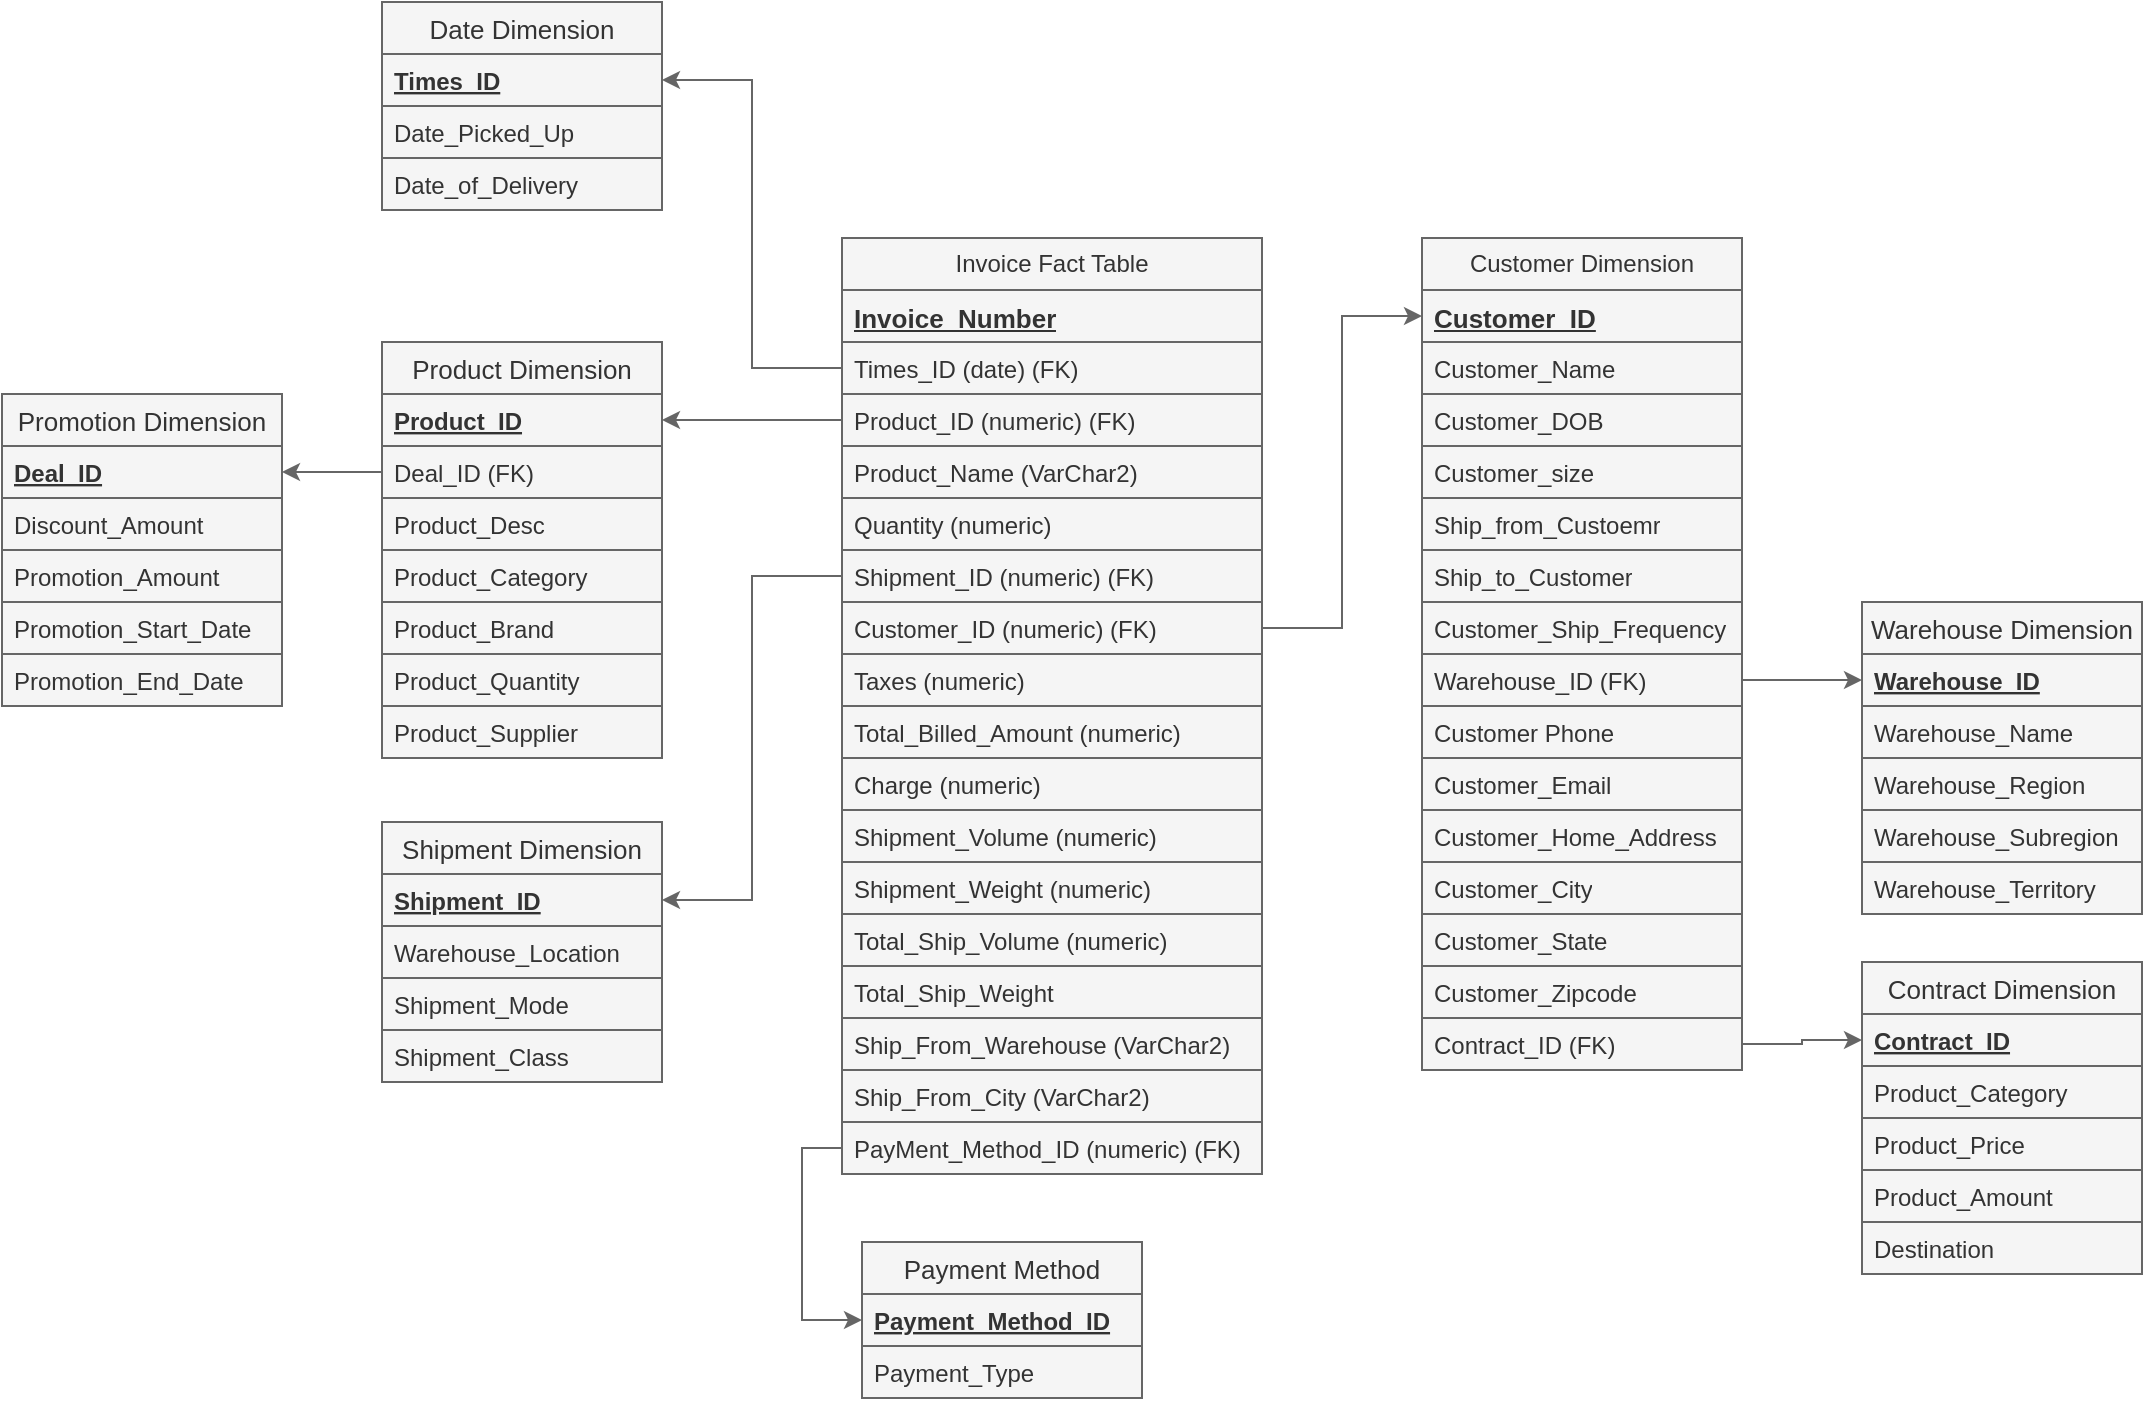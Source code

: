 <mxfile version="13.10.0" type="embed">
    <diagram id="ZXTi5td6yAYdz9lpSQaB" name="Page-1">
        <mxGraphModel dx="900" dy="603" grid="1" gridSize="10" guides="1" tooltips="1" connect="1" arrows="1" fold="1" page="1" pageScale="1" pageWidth="1100" pageHeight="850" math="0" shadow="0">
            <root>
                <mxCell id="0"/>
                <mxCell id="1" parent="0"/>
                <mxCell id="3" value="Customer Dimension" style="swimlane;fontStyle=0;childLayout=stackLayout;horizontal=1;startSize=26;fillColor=#f5f5f5;horizontalStack=0;resizeParent=1;resizeParentMax=0;resizeLast=0;collapsible=1;marginBottom=0;whiteSpace=wrap;spacing=2;strokeColor=#666666;fontColor=#333333;" parent="1" vertex="1">
                    <mxGeometry x="720" y="128" width="160" height="416" as="geometry"/>
                </mxCell>
                <mxCell id="4" value="Customer_ID" style="text;strokeColor=#666666;fillColor=#f5f5f5;align=left;verticalAlign=top;spacingLeft=4;spacingRight=4;overflow=hidden;rotatable=0;points=[[0,0.5],[1,0.5]];portConstraint=eastwest;fontStyle=5;fontSize=13;labelBackgroundColor=none;whiteSpace=wrap;spacing=2;fontColor=#333333;" parent="3" vertex="1">
                    <mxGeometry y="26" width="160" height="26" as="geometry"/>
                </mxCell>
                <mxCell id="5" value="Customer_Name" style="text;strokeColor=#666666;fillColor=#f5f5f5;align=left;verticalAlign=top;spacingLeft=4;spacingRight=4;overflow=hidden;rotatable=0;points=[[0,0.5],[1,0.5]];portConstraint=eastwest;whiteSpace=wrap;spacing=2;fontColor=#333333;" parent="3" vertex="1">
                    <mxGeometry y="52" width="160" height="26" as="geometry"/>
                </mxCell>
                <mxCell id="6" value="Customer_DOB" style="text;strokeColor=#666666;fillColor=#f5f5f5;align=left;verticalAlign=top;spacingLeft=4;spacingRight=4;overflow=hidden;rotatable=0;points=[[0,0.5],[1,0.5]];portConstraint=eastwest;whiteSpace=wrap;spacing=2;fontColor=#333333;" parent="3" vertex="1">
                    <mxGeometry y="78" width="160" height="26" as="geometry"/>
                </mxCell>
                <mxCell id="7" value="Customer_size" style="text;strokeColor=#666666;fillColor=#f5f5f5;align=left;verticalAlign=top;spacingLeft=4;spacingRight=4;overflow=hidden;rotatable=0;points=[[0,0.5],[1,0.5]];portConstraint=eastwest;whiteSpace=wrap;spacing=2;fontColor=#333333;" parent="3" vertex="1">
                    <mxGeometry y="104" width="160" height="26" as="geometry"/>
                </mxCell>
                <mxCell id="16" value="Ship_from_Custoemr" style="text;strokeColor=#666666;fillColor=#f5f5f5;align=left;verticalAlign=top;spacingLeft=4;spacingRight=4;overflow=hidden;rotatable=0;points=[[0,0.5],[1,0.5]];portConstraint=eastwest;whiteSpace=wrap;spacing=2;fontColor=#333333;" parent="3" vertex="1">
                    <mxGeometry y="130" width="160" height="26" as="geometry"/>
                </mxCell>
                <mxCell id="14" value="Ship_to_Customer" style="text;strokeColor=#666666;fillColor=#f5f5f5;align=left;verticalAlign=top;spacingLeft=4;spacingRight=4;overflow=hidden;rotatable=0;points=[[0,0.5],[1,0.5]];portConstraint=eastwest;whiteSpace=wrap;spacing=2;fontColor=#333333;" parent="3" vertex="1">
                    <mxGeometry y="156" width="160" height="26" as="geometry"/>
                </mxCell>
                <mxCell id="15" value="Customer_Ship_Frequency" style="text;strokeColor=#666666;fillColor=#f5f5f5;align=left;verticalAlign=top;spacingLeft=4;spacingRight=4;overflow=hidden;rotatable=0;points=[[0,0.5],[1,0.5]];portConstraint=eastwest;whiteSpace=wrap;spacing=2;fontColor=#333333;" parent="3" vertex="1">
                    <mxGeometry y="182" width="160" height="26" as="geometry"/>
                </mxCell>
                <mxCell id="12" value="Warehouse_ID (FK)" style="text;strokeColor=#666666;fillColor=#f5f5f5;align=left;verticalAlign=top;spacingLeft=4;spacingRight=4;overflow=hidden;rotatable=0;points=[[0,0.5],[1,0.5]];portConstraint=eastwest;whiteSpace=wrap;spacing=2;fontColor=#333333;" parent="3" vertex="1">
                    <mxGeometry y="208" width="160" height="26" as="geometry"/>
                </mxCell>
                <mxCell id="11" value="Customer Phone" style="text;strokeColor=#666666;fillColor=#f5f5f5;align=left;verticalAlign=top;spacingLeft=4;spacingRight=4;overflow=hidden;rotatable=0;points=[[0,0.5],[1,0.5]];portConstraint=eastwest;whiteSpace=wrap;spacing=2;fontColor=#333333;" parent="3" vertex="1">
                    <mxGeometry y="234" width="160" height="26" as="geometry"/>
                </mxCell>
                <mxCell id="9" value="Customer_Email" style="text;strokeColor=#666666;fillColor=#f5f5f5;align=left;verticalAlign=top;spacingLeft=4;spacingRight=4;overflow=hidden;rotatable=0;points=[[0,0.5],[1,0.5]];portConstraint=eastwest;whiteSpace=wrap;spacing=2;fontColor=#333333;" parent="3" vertex="1">
                    <mxGeometry y="260" width="160" height="26" as="geometry"/>
                </mxCell>
                <mxCell id="8" value="Customer_Home_Address" style="text;strokeColor=#666666;fillColor=#f5f5f5;align=left;verticalAlign=top;spacingLeft=4;spacingRight=4;overflow=hidden;rotatable=0;points=[[0,0.5],[1,0.5]];portConstraint=eastwest;whiteSpace=wrap;spacing=2;fontColor=#333333;" parent="3" vertex="1">
                    <mxGeometry y="286" width="160" height="26" as="geometry"/>
                </mxCell>
                <mxCell id="13" value="Customer_City" style="text;strokeColor=#666666;fillColor=#f5f5f5;align=left;verticalAlign=top;spacingLeft=4;spacingRight=4;overflow=hidden;rotatable=0;points=[[0,0.5],[1,0.5]];portConstraint=eastwest;whiteSpace=wrap;spacing=2;fontColor=#333333;" parent="3" vertex="1">
                    <mxGeometry y="312" width="160" height="26" as="geometry"/>
                </mxCell>
                <mxCell id="19" value="Customer_State" style="text;strokeColor=#666666;fillColor=#f5f5f5;align=left;verticalAlign=top;spacingLeft=4;spacingRight=4;overflow=hidden;rotatable=0;points=[[0,0.5],[1,0.5]];portConstraint=eastwest;whiteSpace=wrap;spacing=2;fontColor=#333333;" parent="3" vertex="1">
                    <mxGeometry y="338" width="160" height="26" as="geometry"/>
                </mxCell>
                <mxCell id="18" value="Customer_Zipcode" style="text;strokeColor=#666666;fillColor=#f5f5f5;align=left;verticalAlign=top;spacingLeft=4;spacingRight=4;overflow=hidden;rotatable=0;points=[[0,0.5],[1,0.5]];portConstraint=eastwest;whiteSpace=wrap;spacing=2;fontColor=#333333;" parent="3" vertex="1">
                    <mxGeometry y="364" width="160" height="26" as="geometry"/>
                </mxCell>
                <mxCell id="10" value="Contract_ID (FK)" style="text;strokeColor=#666666;fillColor=#f5f5f5;align=left;verticalAlign=top;spacingLeft=4;spacingRight=4;overflow=hidden;rotatable=0;points=[[0,0.5],[1,0.5]];portConstraint=eastwest;whiteSpace=wrap;spacing=2;fontColor=#333333;" parent="3" vertex="1">
                    <mxGeometry y="390" width="160" height="26" as="geometry"/>
                </mxCell>
                <mxCell id="20" value="Invoice Fact Table" style="swimlane;fontStyle=0;childLayout=stackLayout;horizontal=1;startSize=26;fillColor=#f5f5f5;horizontalStack=0;resizeParent=1;resizeParentMax=0;resizeLast=0;collapsible=1;marginBottom=0;whiteSpace=wrap;spacing=2;strokeColor=#666666;fontColor=#333333;" parent="1" vertex="1">
                    <mxGeometry x="430" y="128" width="210" height="468" as="geometry"/>
                </mxCell>
                <mxCell id="21" value="Invoice_Number" style="text;strokeColor=#666666;fillColor=#f5f5f5;align=left;verticalAlign=top;spacingLeft=4;spacingRight=4;overflow=hidden;rotatable=0;points=[[0,0.5],[1,0.5]];portConstraint=eastwest;fontStyle=5;fontSize=13;labelBackgroundColor=none;whiteSpace=wrap;spacing=2;fontColor=#333333;" parent="20" vertex="1">
                    <mxGeometry y="26" width="210" height="26" as="geometry"/>
                </mxCell>
                <mxCell id="22" value="Times_ID (date) (FK)" style="text;strokeColor=#666666;fillColor=#f5f5f5;align=left;verticalAlign=top;spacingLeft=4;spacingRight=4;overflow=hidden;rotatable=0;points=[[0,0.5],[1,0.5]];portConstraint=eastwest;whiteSpace=wrap;spacing=2;fontColor=#333333;" parent="20" vertex="1">
                    <mxGeometry y="52" width="210" height="26" as="geometry"/>
                </mxCell>
                <mxCell id="23" value="Product_ID (numeric) (FK)" style="text;strokeColor=#666666;fillColor=#f5f5f5;align=left;verticalAlign=top;spacingLeft=4;spacingRight=4;overflow=hidden;rotatable=0;points=[[0,0.5],[1,0.5]];portConstraint=eastwest;whiteSpace=wrap;spacing=2;fontColor=#333333;" parent="20" vertex="1">
                    <mxGeometry y="78" width="210" height="26" as="geometry"/>
                </mxCell>
                <mxCell id="24" value="Product_Name (VarChar2)" style="text;strokeColor=#666666;fillColor=#f5f5f5;align=left;verticalAlign=top;spacingLeft=4;spacingRight=4;overflow=hidden;rotatable=0;points=[[0,0.5],[1,0.5]];portConstraint=eastwest;whiteSpace=wrap;spacing=2;fontColor=#333333;" parent="20" vertex="1">
                    <mxGeometry y="104" width="210" height="26" as="geometry"/>
                </mxCell>
                <mxCell id="25" value="Quantity (numeric)" style="text;strokeColor=#666666;fillColor=#f5f5f5;align=left;verticalAlign=top;spacingLeft=4;spacingRight=4;overflow=hidden;rotatable=0;points=[[0,0.5],[1,0.5]];portConstraint=eastwest;whiteSpace=wrap;spacing=2;fontColor=#333333;" parent="20" vertex="1">
                    <mxGeometry y="130" width="210" height="26" as="geometry"/>
                </mxCell>
                <mxCell id="26" value="Shipment_ID (numeric) (FK)" style="text;strokeColor=#666666;fillColor=#f5f5f5;align=left;verticalAlign=top;spacingLeft=4;spacingRight=4;overflow=hidden;rotatable=0;points=[[0,0.5],[1,0.5]];portConstraint=eastwest;whiteSpace=wrap;spacing=2;fontColor=#333333;" parent="20" vertex="1">
                    <mxGeometry y="156" width="210" height="26" as="geometry"/>
                </mxCell>
                <mxCell id="27" value="Customer_ID (numeric) (FK)" style="text;strokeColor=#666666;fillColor=#f5f5f5;align=left;verticalAlign=top;spacingLeft=4;spacingRight=4;overflow=hidden;rotatable=0;points=[[0,0.5],[1,0.5]];portConstraint=eastwest;whiteSpace=wrap;spacing=2;fontColor=#333333;" parent="20" vertex="1">
                    <mxGeometry y="182" width="210" height="26" as="geometry"/>
                </mxCell>
                <mxCell id="28" value="Taxes (numeric)" style="text;strokeColor=#666666;fillColor=#f5f5f5;align=left;verticalAlign=top;spacingLeft=4;spacingRight=4;overflow=hidden;rotatable=0;points=[[0,0.5],[1,0.5]];portConstraint=eastwest;whiteSpace=wrap;spacing=2;fontColor=#333333;" parent="20" vertex="1">
                    <mxGeometry y="208" width="210" height="26" as="geometry"/>
                </mxCell>
                <mxCell id="29" value="Total_Billed_Amount (numeric)" style="text;strokeColor=#666666;fillColor=#f5f5f5;align=left;verticalAlign=top;spacingLeft=4;spacingRight=4;overflow=hidden;rotatable=0;points=[[0,0.5],[1,0.5]];portConstraint=eastwest;whiteSpace=wrap;spacing=2;fontColor=#333333;" parent="20" vertex="1">
                    <mxGeometry y="234" width="210" height="26" as="geometry"/>
                </mxCell>
                <mxCell id="30" value="Charge (numeric)" style="text;strokeColor=#666666;fillColor=#f5f5f5;align=left;verticalAlign=top;spacingLeft=4;spacingRight=4;overflow=hidden;rotatable=0;points=[[0,0.5],[1,0.5]];portConstraint=eastwest;whiteSpace=wrap;spacing=2;fontColor=#333333;" parent="20" vertex="1">
                    <mxGeometry y="260" width="210" height="26" as="geometry"/>
                </mxCell>
                <mxCell id="31" value="Shipment_Volume (numeric)" style="text;strokeColor=#666666;fillColor=#f5f5f5;align=left;verticalAlign=top;spacingLeft=4;spacingRight=4;overflow=hidden;rotatable=0;points=[[0,0.5],[1,0.5]];portConstraint=eastwest;whiteSpace=wrap;spacing=2;fontColor=#333333;" parent="20" vertex="1">
                    <mxGeometry y="286" width="210" height="26" as="geometry"/>
                </mxCell>
                <mxCell id="32" value="Shipment_Weight (numeric)" style="text;strokeColor=#666666;fillColor=#f5f5f5;align=left;verticalAlign=top;spacingLeft=4;spacingRight=4;overflow=hidden;rotatable=0;points=[[0,0.5],[1,0.5]];portConstraint=eastwest;whiteSpace=wrap;spacing=2;fontColor=#333333;" parent="20" vertex="1">
                    <mxGeometry y="312" width="210" height="26" as="geometry"/>
                </mxCell>
                <mxCell id="33" value="Total_Ship_Volume (numeric)" style="text;strokeColor=#666666;fillColor=#f5f5f5;align=left;verticalAlign=top;spacingLeft=4;spacingRight=4;overflow=hidden;rotatable=0;points=[[0,0.5],[1,0.5]];portConstraint=eastwest;whiteSpace=wrap;spacing=2;fontColor=#333333;" parent="20" vertex="1">
                    <mxGeometry y="338" width="210" height="26" as="geometry"/>
                </mxCell>
                <mxCell id="35" value="Total_Ship_Weight" style="text;strokeColor=#666666;fillColor=#f5f5f5;align=left;verticalAlign=top;spacingLeft=4;spacingRight=4;overflow=hidden;rotatable=0;points=[[0,0.5],[1,0.5]];portConstraint=eastwest;whiteSpace=wrap;spacing=2;fontColor=#333333;" parent="20" vertex="1">
                    <mxGeometry y="364" width="210" height="26" as="geometry"/>
                </mxCell>
                <mxCell id="34" value="Ship_From_Warehouse (VarChar2)" style="text;strokeColor=#666666;fillColor=#f5f5f5;align=left;verticalAlign=top;spacingLeft=4;spacingRight=4;overflow=hidden;rotatable=0;points=[[0,0.5],[1,0.5]];portConstraint=eastwest;whiteSpace=wrap;spacing=2;fontColor=#333333;" parent="20" vertex="1">
                    <mxGeometry y="390" width="210" height="26" as="geometry"/>
                </mxCell>
                <mxCell id="36" value="Ship_From_City (VarChar2)" style="text;strokeColor=#666666;fillColor=#f5f5f5;align=left;verticalAlign=top;spacingLeft=4;spacingRight=4;overflow=hidden;rotatable=0;points=[[0,0.5],[1,0.5]];portConstraint=eastwest;whiteSpace=wrap;spacing=2;fontColor=#333333;" parent="20" vertex="1">
                    <mxGeometry y="416" width="210" height="26" as="geometry"/>
                </mxCell>
                <mxCell id="37" value="PayMent_Method_ID (numeric) (FK)" style="text;strokeColor=#666666;fillColor=#f5f5f5;align=left;verticalAlign=top;spacingLeft=4;spacingRight=4;overflow=hidden;rotatable=0;points=[[0,0.5],[1,0.5]];portConstraint=eastwest;whiteSpace=wrap;spacing=2;fontColor=#333333;" parent="20" vertex="1">
                    <mxGeometry y="442" width="210" height="26" as="geometry"/>
                </mxCell>
                <mxCell id="38" value="Warehouse Dimension" style="swimlane;fontStyle=0;childLayout=stackLayout;horizontal=1;startSize=26;fillColor=#f5f5f5;horizontalStack=0;resizeParent=1;resizeParentMax=0;resizeLast=0;collapsible=1;marginBottom=0;labelBackgroundColor=none;fontSize=13;strokeColor=#666666;fontColor=#333333;" parent="1" vertex="1">
                    <mxGeometry x="940" y="310" width="140" height="156" as="geometry"/>
                </mxCell>
                <mxCell id="39" value="Warehouse_ID" style="text;strokeColor=#666666;fillColor=#f5f5f5;align=left;verticalAlign=top;spacingLeft=4;spacingRight=4;overflow=hidden;rotatable=0;points=[[0,0.5],[1,0.5]];portConstraint=eastwest;fontStyle=5;fontColor=#333333;" parent="38" vertex="1">
                    <mxGeometry y="26" width="140" height="26" as="geometry"/>
                </mxCell>
                <mxCell id="40" value="Warehouse_Name" style="text;strokeColor=#666666;fillColor=#f5f5f5;align=left;verticalAlign=top;spacingLeft=4;spacingRight=4;overflow=hidden;rotatable=0;points=[[0,0.5],[1,0.5]];portConstraint=eastwest;fontColor=#333333;" parent="38" vertex="1">
                    <mxGeometry y="52" width="140" height="26" as="geometry"/>
                </mxCell>
                <mxCell id="41" value="Warehouse_Region" style="text;strokeColor=#666666;fillColor=#f5f5f5;align=left;verticalAlign=top;spacingLeft=4;spacingRight=4;overflow=hidden;rotatable=0;points=[[0,0.5],[1,0.5]];portConstraint=eastwest;fontColor=#333333;" parent="38" vertex="1">
                    <mxGeometry y="78" width="140" height="26" as="geometry"/>
                </mxCell>
                <mxCell id="42" value="Warehouse_Subregion" style="text;strokeColor=#666666;fillColor=#f5f5f5;align=left;verticalAlign=top;spacingLeft=4;spacingRight=4;overflow=hidden;rotatable=0;points=[[0,0.5],[1,0.5]];portConstraint=eastwest;fontColor=#333333;" parent="38" vertex="1">
                    <mxGeometry y="104" width="140" height="26" as="geometry"/>
                </mxCell>
                <mxCell id="43" value="Warehouse_Territory" style="text;strokeColor=#666666;fillColor=#f5f5f5;align=left;verticalAlign=top;spacingLeft=4;spacingRight=4;overflow=hidden;rotatable=0;points=[[0,0.5],[1,0.5]];portConstraint=eastwest;fontColor=#333333;" parent="38" vertex="1">
                    <mxGeometry y="130" width="140" height="26" as="geometry"/>
                </mxCell>
                <mxCell id="45" value="Contract Dimension" style="swimlane;fontStyle=0;childLayout=stackLayout;horizontal=1;startSize=26;fillColor=#f5f5f5;horizontalStack=0;resizeParent=1;resizeParentMax=0;resizeLast=0;collapsible=1;marginBottom=0;labelBackgroundColor=none;fontSize=13;strokeColor=#666666;fontColor=#333333;" parent="1" vertex="1">
                    <mxGeometry x="940" y="490" width="140" height="156" as="geometry"/>
                </mxCell>
                <mxCell id="46" value="Contract_ID" style="text;strokeColor=#666666;fillColor=#f5f5f5;align=left;verticalAlign=top;spacingLeft=4;spacingRight=4;overflow=hidden;rotatable=0;points=[[0,0.5],[1,0.5]];portConstraint=eastwest;fontStyle=5;fontColor=#333333;" parent="45" vertex="1">
                    <mxGeometry y="26" width="140" height="26" as="geometry"/>
                </mxCell>
                <mxCell id="47" value="Product_Category" style="text;strokeColor=#666666;fillColor=#f5f5f5;align=left;verticalAlign=top;spacingLeft=4;spacingRight=4;overflow=hidden;rotatable=0;points=[[0,0.5],[1,0.5]];portConstraint=eastwest;fontColor=#333333;" parent="45" vertex="1">
                    <mxGeometry y="52" width="140" height="26" as="geometry"/>
                </mxCell>
                <mxCell id="48" value="Product_Price" style="text;strokeColor=#666666;fillColor=#f5f5f5;align=left;verticalAlign=top;spacingLeft=4;spacingRight=4;overflow=hidden;rotatable=0;points=[[0,0.5],[1,0.5]];portConstraint=eastwest;fontColor=#333333;" parent="45" vertex="1">
                    <mxGeometry y="78" width="140" height="26" as="geometry"/>
                </mxCell>
                <mxCell id="49" value="Product_Amount" style="text;strokeColor=#666666;fillColor=#f5f5f5;align=left;verticalAlign=top;spacingLeft=4;spacingRight=4;overflow=hidden;rotatable=0;points=[[0,0.5],[1,0.5]];portConstraint=eastwest;fontColor=#333333;" parent="45" vertex="1">
                    <mxGeometry y="104" width="140" height="26" as="geometry"/>
                </mxCell>
                <mxCell id="50" value="Destination" style="text;strokeColor=#666666;fillColor=#f5f5f5;align=left;verticalAlign=top;spacingLeft=4;spacingRight=4;overflow=hidden;rotatable=0;points=[[0,0.5],[1,0.5]];portConstraint=eastwest;fontColor=#333333;" parent="45" vertex="1">
                    <mxGeometry y="130" width="140" height="26" as="geometry"/>
                </mxCell>
                <mxCell id="52" value="Product Dimension" style="swimlane;fontStyle=0;childLayout=stackLayout;horizontal=1;startSize=26;fillColor=#f5f5f5;horizontalStack=0;resizeParent=1;resizeParentMax=0;resizeLast=0;collapsible=1;marginBottom=0;labelBackgroundColor=none;fontSize=13;strokeColor=#666666;fontColor=#333333;" parent="1" vertex="1">
                    <mxGeometry x="200" y="180" width="140" height="208" as="geometry"/>
                </mxCell>
                <mxCell id="53" value="Product_ID" style="text;strokeColor=#666666;fillColor=#f5f5f5;align=left;verticalAlign=top;spacingLeft=4;spacingRight=4;overflow=hidden;rotatable=0;points=[[0,0.5],[1,0.5]];portConstraint=eastwest;fontStyle=5;fontColor=#333333;" parent="52" vertex="1">
                    <mxGeometry y="26" width="140" height="26" as="geometry"/>
                </mxCell>
                <mxCell id="54" value="Deal_ID (FK)" style="text;strokeColor=#666666;fillColor=#f5f5f5;align=left;verticalAlign=top;spacingLeft=4;spacingRight=4;overflow=hidden;rotatable=0;points=[[0,0.5],[1,0.5]];portConstraint=eastwest;fontColor=#333333;" parent="52" vertex="1">
                    <mxGeometry y="52" width="140" height="26" as="geometry"/>
                </mxCell>
                <mxCell id="55" value="Product_Desc" style="text;strokeColor=#666666;fillColor=#f5f5f5;align=left;verticalAlign=top;spacingLeft=4;spacingRight=4;overflow=hidden;rotatable=0;points=[[0,0.5],[1,0.5]];portConstraint=eastwest;fontColor=#333333;" parent="52" vertex="1">
                    <mxGeometry y="78" width="140" height="26" as="geometry"/>
                </mxCell>
                <mxCell id="56" value="Product_Category" style="text;strokeColor=#666666;fillColor=#f5f5f5;align=left;verticalAlign=top;spacingLeft=4;spacingRight=4;overflow=hidden;rotatable=0;points=[[0,0.5],[1,0.5]];portConstraint=eastwest;fontColor=#333333;" parent="52" vertex="1">
                    <mxGeometry y="104" width="140" height="26" as="geometry"/>
                </mxCell>
                <mxCell id="57" value="Product_Brand" style="text;strokeColor=#666666;fillColor=#f5f5f5;align=left;verticalAlign=top;spacingLeft=4;spacingRight=4;overflow=hidden;rotatable=0;points=[[0,0.5],[1,0.5]];portConstraint=eastwest;fontColor=#333333;" parent="52" vertex="1">
                    <mxGeometry y="130" width="140" height="26" as="geometry"/>
                </mxCell>
                <mxCell id="58" value="Product_Quantity" style="text;strokeColor=#666666;fillColor=#f5f5f5;align=left;verticalAlign=top;spacingLeft=4;spacingRight=4;overflow=hidden;rotatable=0;points=[[0,0.5],[1,0.5]];portConstraint=eastwest;fontColor=#333333;" parent="52" vertex="1">
                    <mxGeometry y="156" width="140" height="26" as="geometry"/>
                </mxCell>
                <mxCell id="59" value="Product_Supplier" style="text;strokeColor=#666666;fillColor=#f5f5f5;align=left;verticalAlign=top;spacingLeft=4;spacingRight=4;overflow=hidden;rotatable=0;points=[[0,0.5],[1,0.5]];portConstraint=eastwest;fontColor=#333333;" parent="52" vertex="1">
                    <mxGeometry y="182" width="140" height="26" as="geometry"/>
                </mxCell>
                <mxCell id="60" value="Promotion Dimension" style="swimlane;fontStyle=0;childLayout=stackLayout;horizontal=1;startSize=26;fillColor=#f5f5f5;horizontalStack=0;resizeParent=1;resizeParentMax=0;resizeLast=0;collapsible=1;marginBottom=0;labelBackgroundColor=none;fontSize=13;strokeColor=#666666;fontColor=#333333;" parent="1" vertex="1">
                    <mxGeometry x="10" y="206" width="140" height="156" as="geometry"/>
                </mxCell>
                <mxCell id="61" value="Deal_ID" style="text;strokeColor=#666666;fillColor=#f5f5f5;align=left;verticalAlign=top;spacingLeft=4;spacingRight=4;overflow=hidden;rotatable=0;points=[[0,0.5],[1,0.5]];portConstraint=eastwest;fontStyle=5;fontColor=#333333;" parent="60" vertex="1">
                    <mxGeometry y="26" width="140" height="26" as="geometry"/>
                </mxCell>
                <mxCell id="62" value="Discount_Amount" style="text;strokeColor=#666666;fillColor=#f5f5f5;align=left;verticalAlign=top;spacingLeft=4;spacingRight=4;overflow=hidden;rotatable=0;points=[[0,0.5],[1,0.5]];portConstraint=eastwest;fontColor=#333333;" parent="60" vertex="1">
                    <mxGeometry y="52" width="140" height="26" as="geometry"/>
                </mxCell>
                <mxCell id="63" value="Promotion_Amount" style="text;strokeColor=#666666;fillColor=#f5f5f5;align=left;verticalAlign=top;spacingLeft=4;spacingRight=4;overflow=hidden;rotatable=0;points=[[0,0.5],[1,0.5]];portConstraint=eastwest;fontColor=#333333;" parent="60" vertex="1">
                    <mxGeometry y="78" width="140" height="26" as="geometry"/>
                </mxCell>
                <mxCell id="64" value="Promotion_Start_Date" style="text;strokeColor=#666666;fillColor=#f5f5f5;align=left;verticalAlign=top;spacingLeft=4;spacingRight=4;overflow=hidden;rotatable=0;points=[[0,0.5],[1,0.5]];portConstraint=eastwest;fontColor=#333333;" parent="60" vertex="1">
                    <mxGeometry y="104" width="140" height="26" as="geometry"/>
                </mxCell>
                <mxCell id="65" value="Promotion_End_Date" style="text;strokeColor=#666666;fillColor=#f5f5f5;align=left;verticalAlign=top;spacingLeft=4;spacingRight=4;overflow=hidden;rotatable=0;points=[[0,0.5],[1,0.5]];portConstraint=eastwest;fontColor=#333333;" parent="60" vertex="1">
                    <mxGeometry y="130" width="140" height="26" as="geometry"/>
                </mxCell>
                <mxCell id="66" value="Date Dimension" style="swimlane;fontStyle=0;childLayout=stackLayout;horizontal=1;startSize=26;fillColor=#f5f5f5;horizontalStack=0;resizeParent=1;resizeParentMax=0;resizeLast=0;collapsible=1;marginBottom=0;labelBackgroundColor=none;fontSize=13;strokeColor=#666666;fontColor=#333333;" parent="1" vertex="1">
                    <mxGeometry x="200" y="10" width="140" height="104" as="geometry"/>
                </mxCell>
                <mxCell id="67" value="Times_ID" style="text;strokeColor=#666666;fillColor=#f5f5f5;align=left;verticalAlign=top;spacingLeft=4;spacingRight=4;overflow=hidden;rotatable=0;points=[[0,0.5],[1,0.5]];portConstraint=eastwest;fontStyle=5;fontColor=#333333;" parent="66" vertex="1">
                    <mxGeometry y="26" width="140" height="26" as="geometry"/>
                </mxCell>
                <mxCell id="68" value="Date_Picked_Up" style="text;strokeColor=#666666;fillColor=#f5f5f5;align=left;verticalAlign=top;spacingLeft=4;spacingRight=4;overflow=hidden;rotatable=0;points=[[0,0.5],[1,0.5]];portConstraint=eastwest;fontColor=#333333;" parent="66" vertex="1">
                    <mxGeometry y="52" width="140" height="26" as="geometry"/>
                </mxCell>
                <mxCell id="75" value="Date_of_Delivery" style="text;strokeColor=#666666;fillColor=#f5f5f5;align=left;verticalAlign=top;spacingLeft=4;spacingRight=4;overflow=hidden;rotatable=0;points=[[0,0.5],[1,0.5]];portConstraint=eastwest;fontColor=#333333;" parent="66" vertex="1">
                    <mxGeometry y="78" width="140" height="26" as="geometry"/>
                </mxCell>
                <mxCell id="72" value="Payment Method" style="swimlane;fontStyle=0;childLayout=stackLayout;horizontal=1;startSize=26;fillColor=#f5f5f5;horizontalStack=0;resizeParent=1;resizeParentMax=0;resizeLast=0;collapsible=1;marginBottom=0;labelBackgroundColor=none;fontSize=13;strokeColor=#666666;fontColor=#333333;" parent="1" vertex="1">
                    <mxGeometry x="440" y="630" width="140" height="78" as="geometry"/>
                </mxCell>
                <mxCell id="73" value="Payment_Method_ID" style="text;strokeColor=#666666;fillColor=#f5f5f5;align=left;verticalAlign=top;spacingLeft=4;spacingRight=4;overflow=hidden;rotatable=0;points=[[0,0.5],[1,0.5]];portConstraint=eastwest;fontStyle=5;fontColor=#333333;" parent="72" vertex="1">
                    <mxGeometry y="26" width="140" height="26" as="geometry"/>
                </mxCell>
                <mxCell id="74" value="Payment_Type" style="text;strokeColor=#666666;fillColor=#f5f5f5;align=left;verticalAlign=top;spacingLeft=4;spacingRight=4;overflow=hidden;rotatable=0;points=[[0,0.5],[1,0.5]];portConstraint=eastwest;fontColor=#333333;" parent="72" vertex="1">
                    <mxGeometry y="52" width="140" height="26" as="geometry"/>
                </mxCell>
                <mxCell id="76" value="Shipment Dimension" style="swimlane;fontStyle=0;childLayout=stackLayout;horizontal=1;startSize=26;fillColor=#f5f5f5;horizontalStack=0;resizeParent=1;resizeParentMax=0;resizeLast=0;collapsible=1;marginBottom=0;labelBackgroundColor=none;fontSize=13;strokeColor=#666666;fontColor=#333333;" parent="1" vertex="1">
                    <mxGeometry x="200" y="420" width="140" height="130" as="geometry"/>
                </mxCell>
                <mxCell id="77" value="Shipment_ID" style="text;strokeColor=#666666;fillColor=#f5f5f5;align=left;verticalAlign=top;spacingLeft=4;spacingRight=4;overflow=hidden;rotatable=0;points=[[0,0.5],[1,0.5]];portConstraint=eastwest;fontStyle=5;fontColor=#333333;" parent="76" vertex="1">
                    <mxGeometry y="26" width="140" height="26" as="geometry"/>
                </mxCell>
                <mxCell id="78" value="Warehouse_Location" style="text;strokeColor=#666666;fillColor=#f5f5f5;align=left;verticalAlign=top;spacingLeft=4;spacingRight=4;overflow=hidden;rotatable=0;points=[[0,0.5],[1,0.5]];portConstraint=eastwest;fontColor=#333333;" parent="76" vertex="1">
                    <mxGeometry y="52" width="140" height="26" as="geometry"/>
                </mxCell>
                <mxCell id="79" value="Shipment_Mode" style="text;strokeColor=#666666;fillColor=#f5f5f5;align=left;verticalAlign=top;spacingLeft=4;spacingRight=4;overflow=hidden;rotatable=0;points=[[0,0.5],[1,0.5]];portConstraint=eastwest;fontColor=#333333;" parent="76" vertex="1">
                    <mxGeometry y="78" width="140" height="26" as="geometry"/>
                </mxCell>
                <mxCell id="80" value="Shipment_Class" style="text;strokeColor=#666666;fillColor=#f5f5f5;align=left;verticalAlign=top;spacingLeft=4;spacingRight=4;overflow=hidden;rotatable=0;points=[[0,0.5],[1,0.5]];portConstraint=eastwest;fontColor=#333333;" parent="76" vertex="1">
                    <mxGeometry y="104" width="140" height="26" as="geometry"/>
                </mxCell>
                <mxCell id="82" style="edgeStyle=orthogonalEdgeStyle;rounded=0;orthogonalLoop=1;jettySize=auto;html=1;exitX=0;exitY=0.5;exitDx=0;exitDy=0;entryX=1;entryY=0.5;entryDx=0;entryDy=0;fontSize=13;fillColor=#f5f5f5;strokeColor=#666666;" parent="1" source="22" target="67" edge="1">
                    <mxGeometry relative="1" as="geometry"/>
                </mxCell>
                <mxCell id="83" style="edgeStyle=orthogonalEdgeStyle;rounded=0;orthogonalLoop=1;jettySize=auto;html=1;exitX=0;exitY=0.5;exitDx=0;exitDy=0;entryX=1;entryY=0.5;entryDx=0;entryDy=0;fontSize=13;fillColor=#f5f5f5;strokeColor=#666666;" parent="1" source="23" target="53" edge="1">
                    <mxGeometry relative="1" as="geometry"/>
                </mxCell>
                <mxCell id="84" style="edgeStyle=orthogonalEdgeStyle;rounded=0;orthogonalLoop=1;jettySize=auto;html=1;exitX=0;exitY=0.5;exitDx=0;exitDy=0;entryX=1;entryY=0.5;entryDx=0;entryDy=0;fontSize=13;fillColor=#f5f5f5;strokeColor=#666666;" parent="1" source="26" target="77" edge="1">
                    <mxGeometry relative="1" as="geometry"/>
                </mxCell>
                <mxCell id="85" style="edgeStyle=orthogonalEdgeStyle;rounded=0;orthogonalLoop=1;jettySize=auto;html=1;exitX=0;exitY=0.5;exitDx=0;exitDy=0;entryX=0;entryY=0.5;entryDx=0;entryDy=0;fontSize=13;fillColor=#f5f5f5;strokeColor=#666666;" parent="1" source="37" target="73" edge="1">
                    <mxGeometry relative="1" as="geometry"/>
                </mxCell>
                <mxCell id="86" style="edgeStyle=orthogonalEdgeStyle;rounded=0;orthogonalLoop=1;jettySize=auto;html=1;exitX=0;exitY=0.5;exitDx=0;exitDy=0;entryX=1;entryY=0.5;entryDx=0;entryDy=0;fontSize=13;fillColor=#f5f5f5;strokeColor=#666666;" parent="1" source="54" target="61" edge="1">
                    <mxGeometry relative="1" as="geometry"/>
                </mxCell>
                <mxCell id="87" style="edgeStyle=orthogonalEdgeStyle;rounded=0;orthogonalLoop=1;jettySize=auto;html=1;exitX=1;exitY=0.5;exitDx=0;exitDy=0;entryX=0;entryY=0.5;entryDx=0;entryDy=0;fontSize=13;fillColor=#f5f5f5;strokeColor=#666666;" parent="1" source="27" target="4" edge="1">
                    <mxGeometry relative="1" as="geometry"/>
                </mxCell>
                <mxCell id="88" style="edgeStyle=orthogonalEdgeStyle;rounded=0;orthogonalLoop=1;jettySize=auto;html=1;exitX=1;exitY=0.5;exitDx=0;exitDy=0;entryX=0;entryY=0.5;entryDx=0;entryDy=0;fontSize=13;fillColor=#f5f5f5;strokeColor=#666666;" parent="1" source="12" target="39" edge="1">
                    <mxGeometry relative="1" as="geometry"/>
                </mxCell>
                <mxCell id="89" style="edgeStyle=orthogonalEdgeStyle;rounded=0;orthogonalLoop=1;jettySize=auto;html=1;exitX=1;exitY=0.5;exitDx=0;exitDy=0;fontSize=13;fillColor=#f5f5f5;strokeColor=#666666;" parent="1" source="10" target="46" edge="1">
                    <mxGeometry relative="1" as="geometry"/>
                </mxCell>
            </root>
        </mxGraphModel>
    </diagram>
</mxfile>